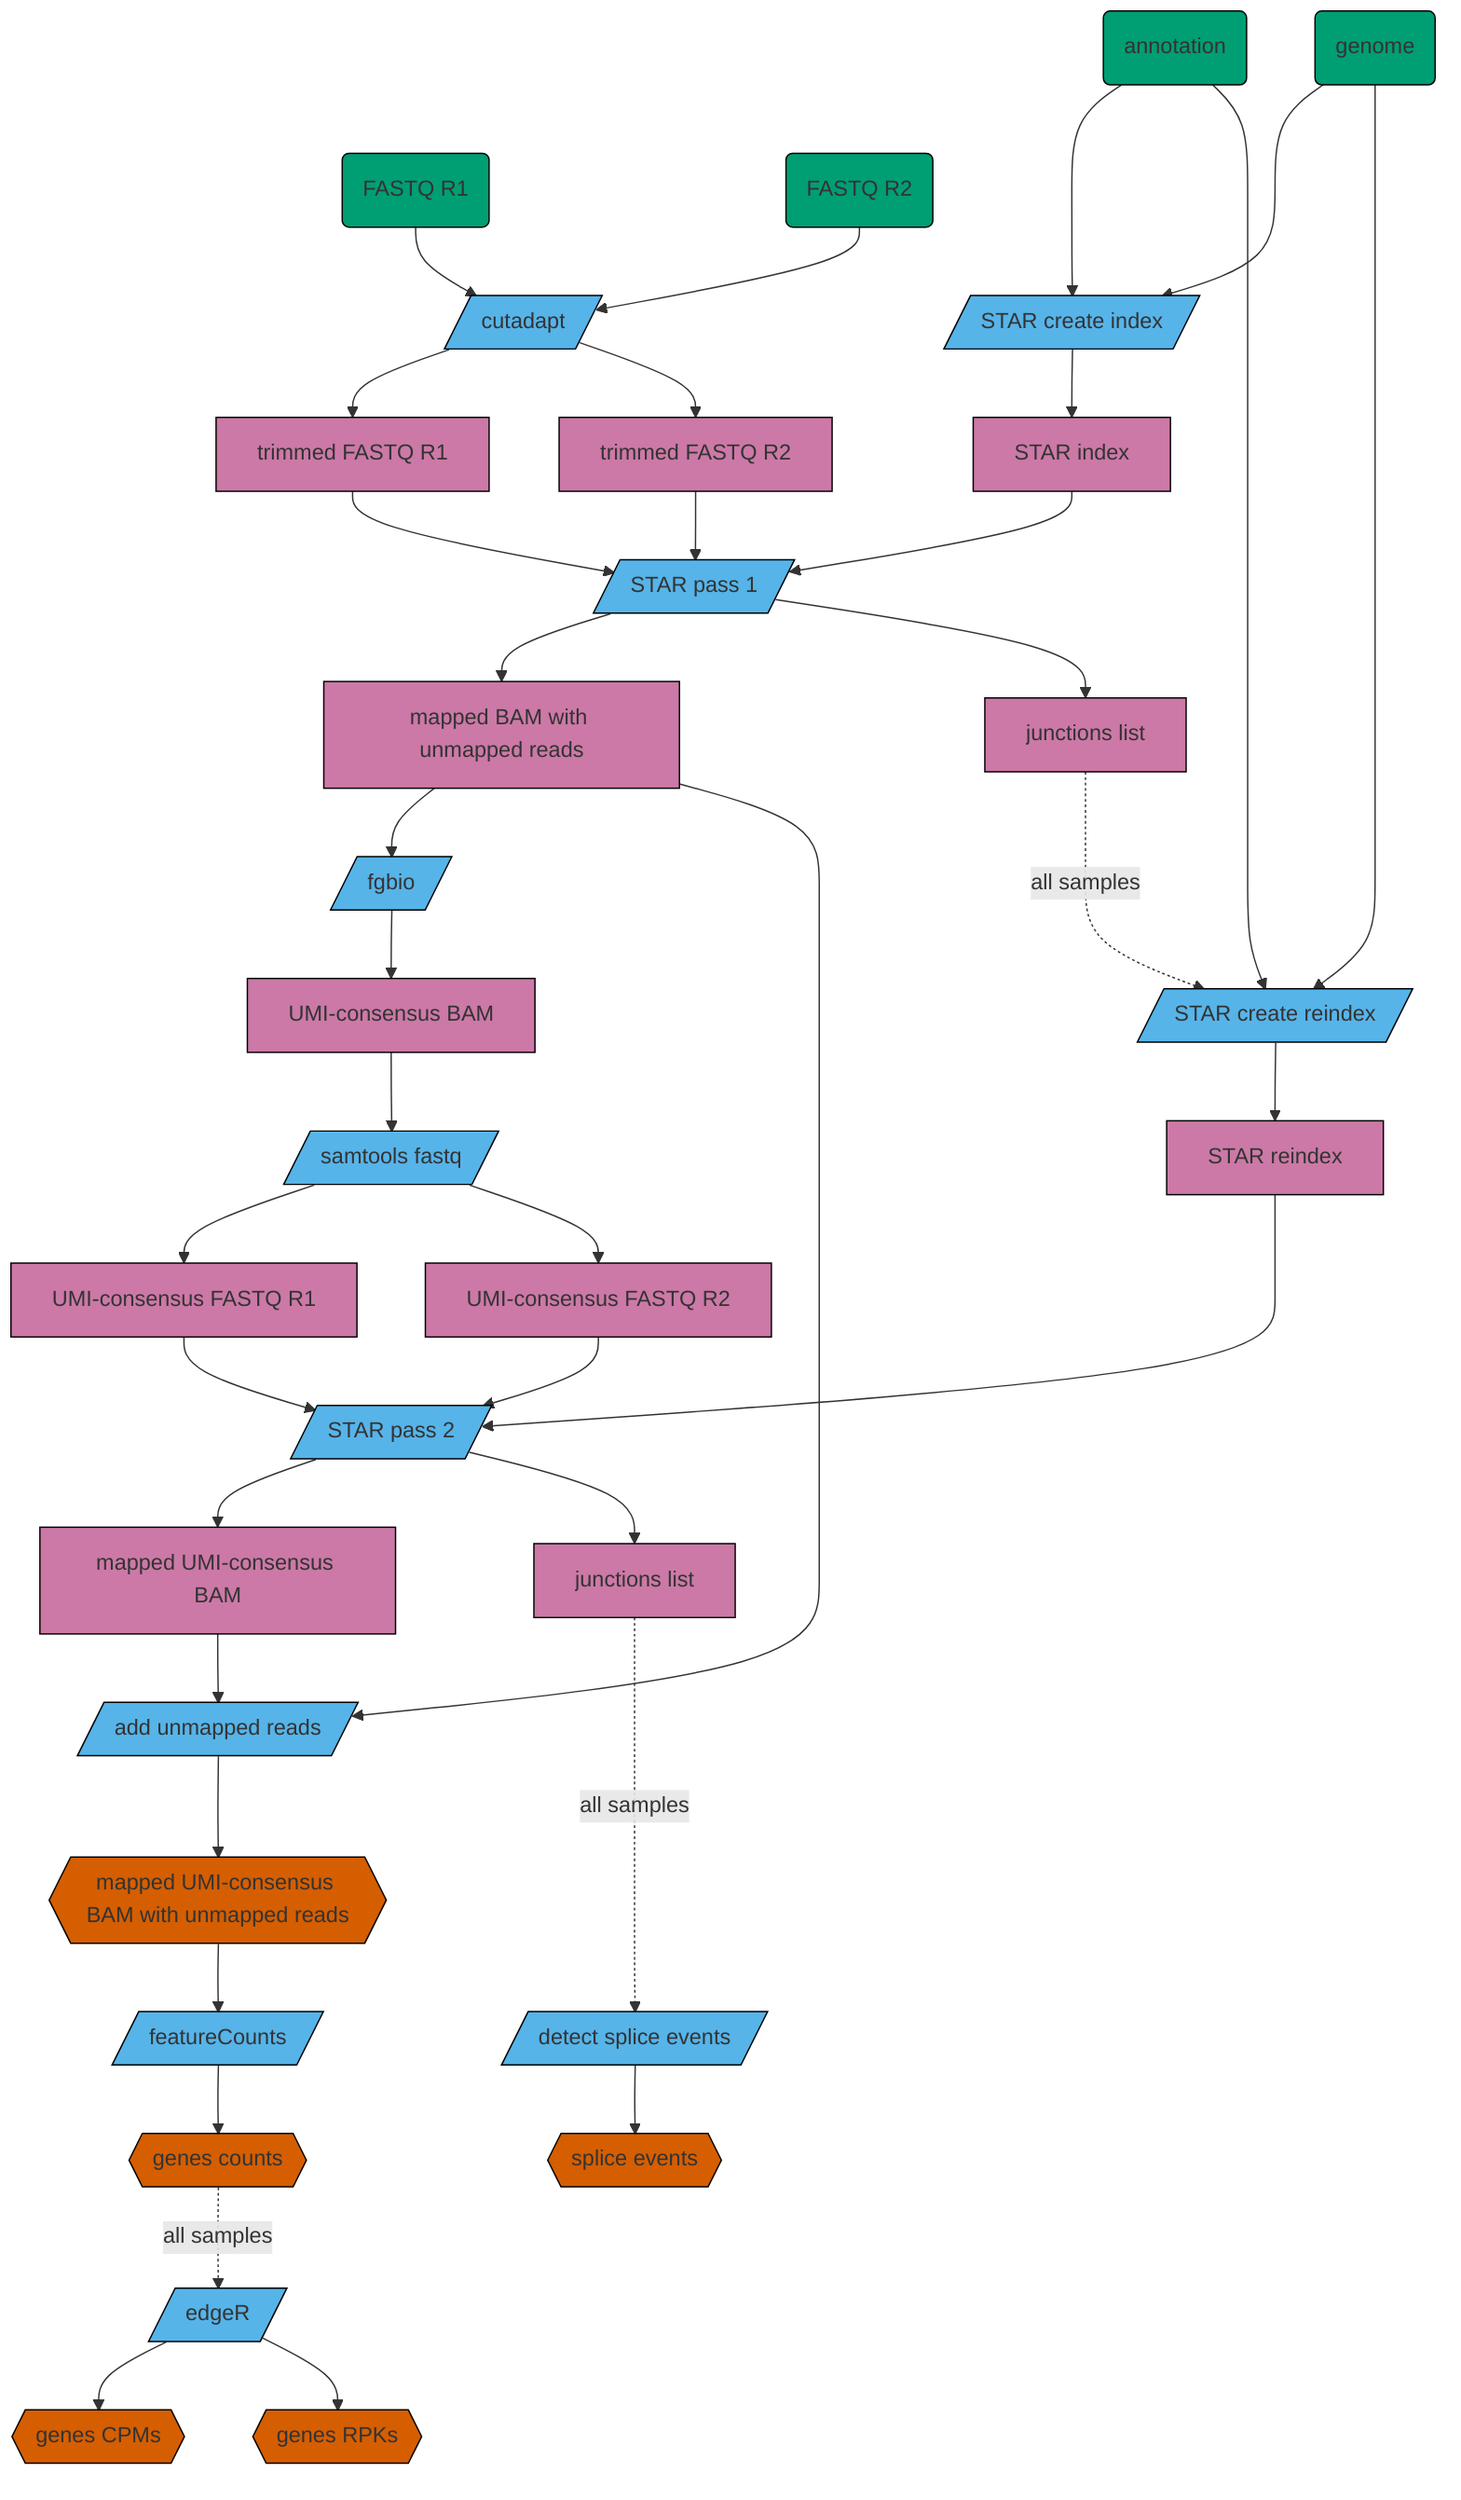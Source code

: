 flowchart TD
   %% Style for input/output
   classDef input fill:#009E73,stroke:#000000,font-size:16px
   classDef output fill:#D55E00,stroke:#000000,font-family:arial
   classDef process fill:#56B4E9,stroke:#000000
   classDef tfile fill:#CC79A7,stroke:#000000

   %% Files
   %% Input
   r1(FASTQ R1)
   r2(FASTQ R2)
   annot(annotation)
   genome(genome)

   %% Others
   cut_r1[trimmed FASTQ R1]
   cut_r2[trimmed FASTQ R2]
   index[STAR index]
   bam1[mapped BAM with unmapped reads]
   junc1[junctions list]
   junc2[junctions list]
   consBam[UMI-consensus BAM]
   cons_r1[UMI-consensus FASTQ R1]
   cons_r2[UMI-consensus FASTQ R2]
   reindex[STAR reindex]
   bam2[mapped UMI-consensus BAM]

   %% Output
   bam3{{mapped UMI-consensus BAM with unmapped reads}}
   count{{genes counts}}
   cpm{{genes CPMs}}
   rpk{{genes RPKs}}
   splice{{splice events}}

   %% Process
   cut[/cutadapt/]
   cindex1[/STAR create index/]
   star1[/STAR pass 1/]
   fgbio[/fgbio/]
   bam2fastq[/samtools fastq/]
   cindex2[/STAR create reindex/]
   star2[/STAR pass 2/]
   add[/add unmapped reads/]
   featureCount[/featureCounts/]
   edge[/edgeR/]
   detect[/detect splice events/]

   %% Define the input and ouput nodes
   class r1,r2,annot,genome input
   class bam3,count,cpm,rpk,splice output
   class cut,cindex1,star1,fgbio,bam2fastq,cindex2,star2,add,featureCount,edge,detect process
   class cut_r1,cut_r2,index,bam1,junc1,junc2,consBam,cons_r1,cons_r2,reindex,bam2 tfile

   %% Edge
   direction TB
   r1 & r2 --> cut --> cut_r1 & cut_r2
   annot & genome ---> cindex1 --> index

   cut_r1 & cut_r2 & index --> star1 --> bam1 & junc1

   bam1 --> fgbio --> consBam
   consBam --> bam2fastq --> cons_r1 & cons_r2

   annot & genome ---> cindex2 --> reindex
   junc1 -. all samples ..-> cindex2

   cons_r1 & cons_r2 & reindex --> star2 --> bam2 & junc2

   bam2 & bam1 --> add --> bam3

   bam3 --> featureCount --> count
   count -. all samples .-> edge --> cpm & rpk

   junc2 -. all samples ...-> detect --> splice